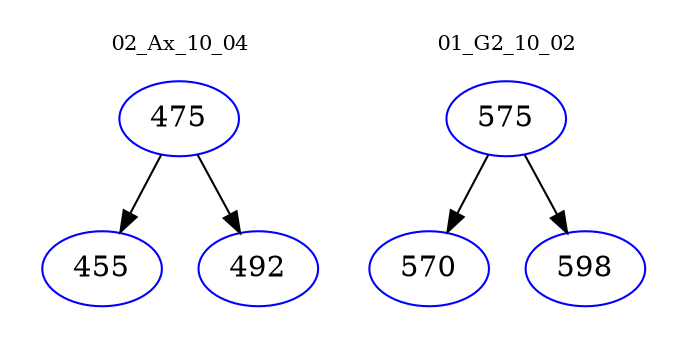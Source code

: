digraph{
subgraph cluster_0 {
color = white
label = "02_Ax_10_04";
fontsize=10;
T0_475 [label="475", color="blue"]
T0_475 -> T0_455 [color="black"]
T0_455 [label="455", color="blue"]
T0_475 -> T0_492 [color="black"]
T0_492 [label="492", color="blue"]
}
subgraph cluster_1 {
color = white
label = "01_G2_10_02";
fontsize=10;
T1_575 [label="575", color="blue"]
T1_575 -> T1_570 [color="black"]
T1_570 [label="570", color="blue"]
T1_575 -> T1_598 [color="black"]
T1_598 [label="598", color="blue"]
}
}
